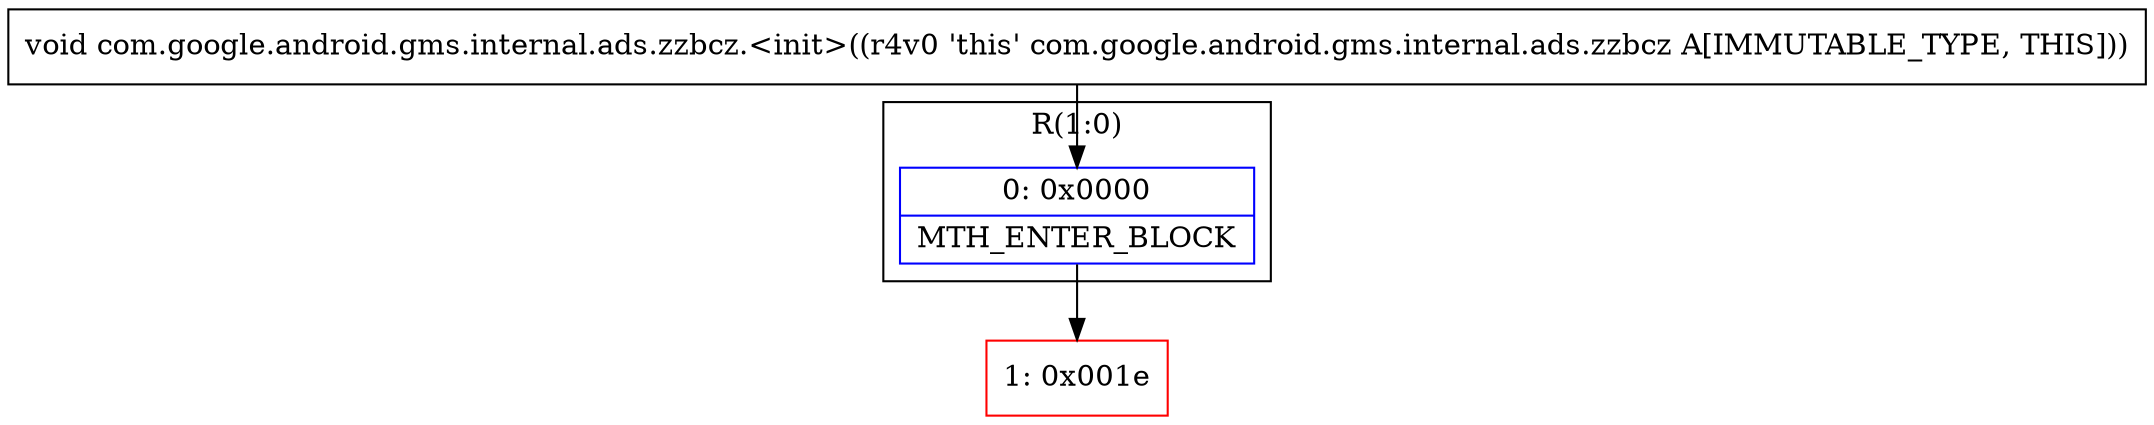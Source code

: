 digraph "CFG forcom.google.android.gms.internal.ads.zzbcz.\<init\>()V" {
subgraph cluster_Region_603692906 {
label = "R(1:0)";
node [shape=record,color=blue];
Node_0 [shape=record,label="{0\:\ 0x0000|MTH_ENTER_BLOCK\l}"];
}
Node_1 [shape=record,color=red,label="{1\:\ 0x001e}"];
MethodNode[shape=record,label="{void com.google.android.gms.internal.ads.zzbcz.\<init\>((r4v0 'this' com.google.android.gms.internal.ads.zzbcz A[IMMUTABLE_TYPE, THIS])) }"];
MethodNode -> Node_0;
Node_0 -> Node_1;
}

